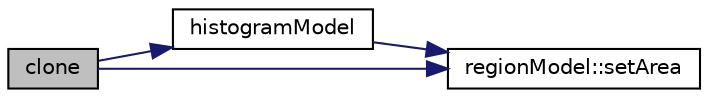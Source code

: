 digraph "clone"
{
  edge [fontname="Helvetica",fontsize="10",labelfontname="Helvetica",labelfontsize="10"];
  node [fontname="Helvetica",fontsize="10",shape=record];
  rankdir="LR";
  Node1 [label="clone",height=0.2,width=0.4,color="black", fillcolor="grey75", style="filled", fontcolor="black"];
  Node1 -> Node2 [color="midnightblue",fontsize="10",style="solid",fontname="Helvetica"];
  Node2 [label="histogramModel",height=0.2,width=0.4,color="black", fillcolor="white", style="filled",URL="$classhistogram_model.html#a0d27c454f26ba542788727505f882f19"];
  Node2 -> Node3 [color="midnightblue",fontsize="10",style="solid",fontname="Helvetica"];
  Node3 [label="regionModel::setArea",height=0.2,width=0.4,color="black", fillcolor="white", style="filled",URL="$classregion_model.html#afe1244b3b13a41fad08d9e0d5b5751f0"];
  Node1 -> Node3 [color="midnightblue",fontsize="10",style="solid",fontname="Helvetica"];
}
